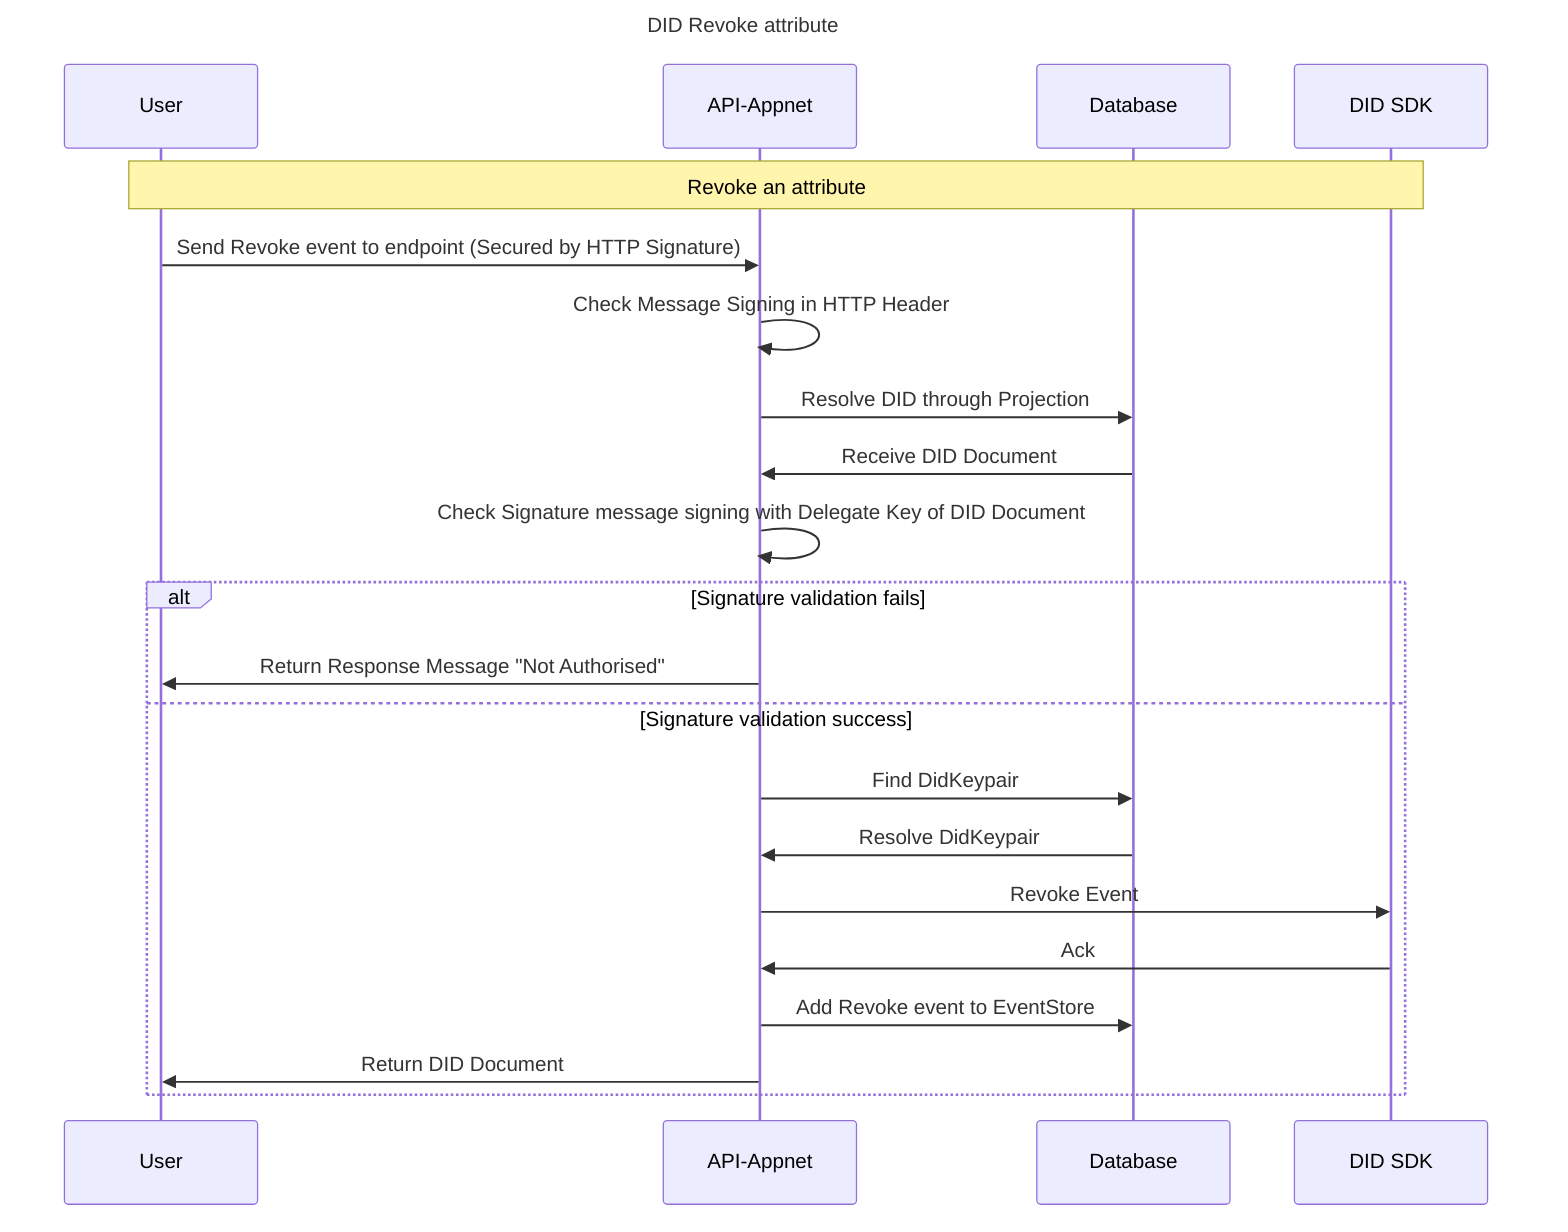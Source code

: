sequenceDiagram
Title: DID Revoke attribute

participant Subject as User
participant API as API-Appnet
participant Database as Database
participant DIDSDK as DID SDK

note over Subject,DIDSDK: Revoke an attribute
Subject ->> API: Send Revoke event to endpoint (Secured by HTTP Signature)
API ->> API: Check Message Signing in HTTP Header
API ->> Database: Resolve DID through Projection
Database ->> API: Receive DID Document
API ->> API: Check Signature message signing with Delegate Key of DID Document
alt Signature validation fails
API ->> Subject: Return Response Message "Not Authorised"
else Signature validation success
API ->> Database: Find DidKeypair
Database ->> API: Resolve DidKeypair
API ->> DIDSDK: Revoke Event
DIDSDK ->> API: Ack
API ->> Database: Add Revoke event to EventStore
API ->> Subject: Return DID Document
end